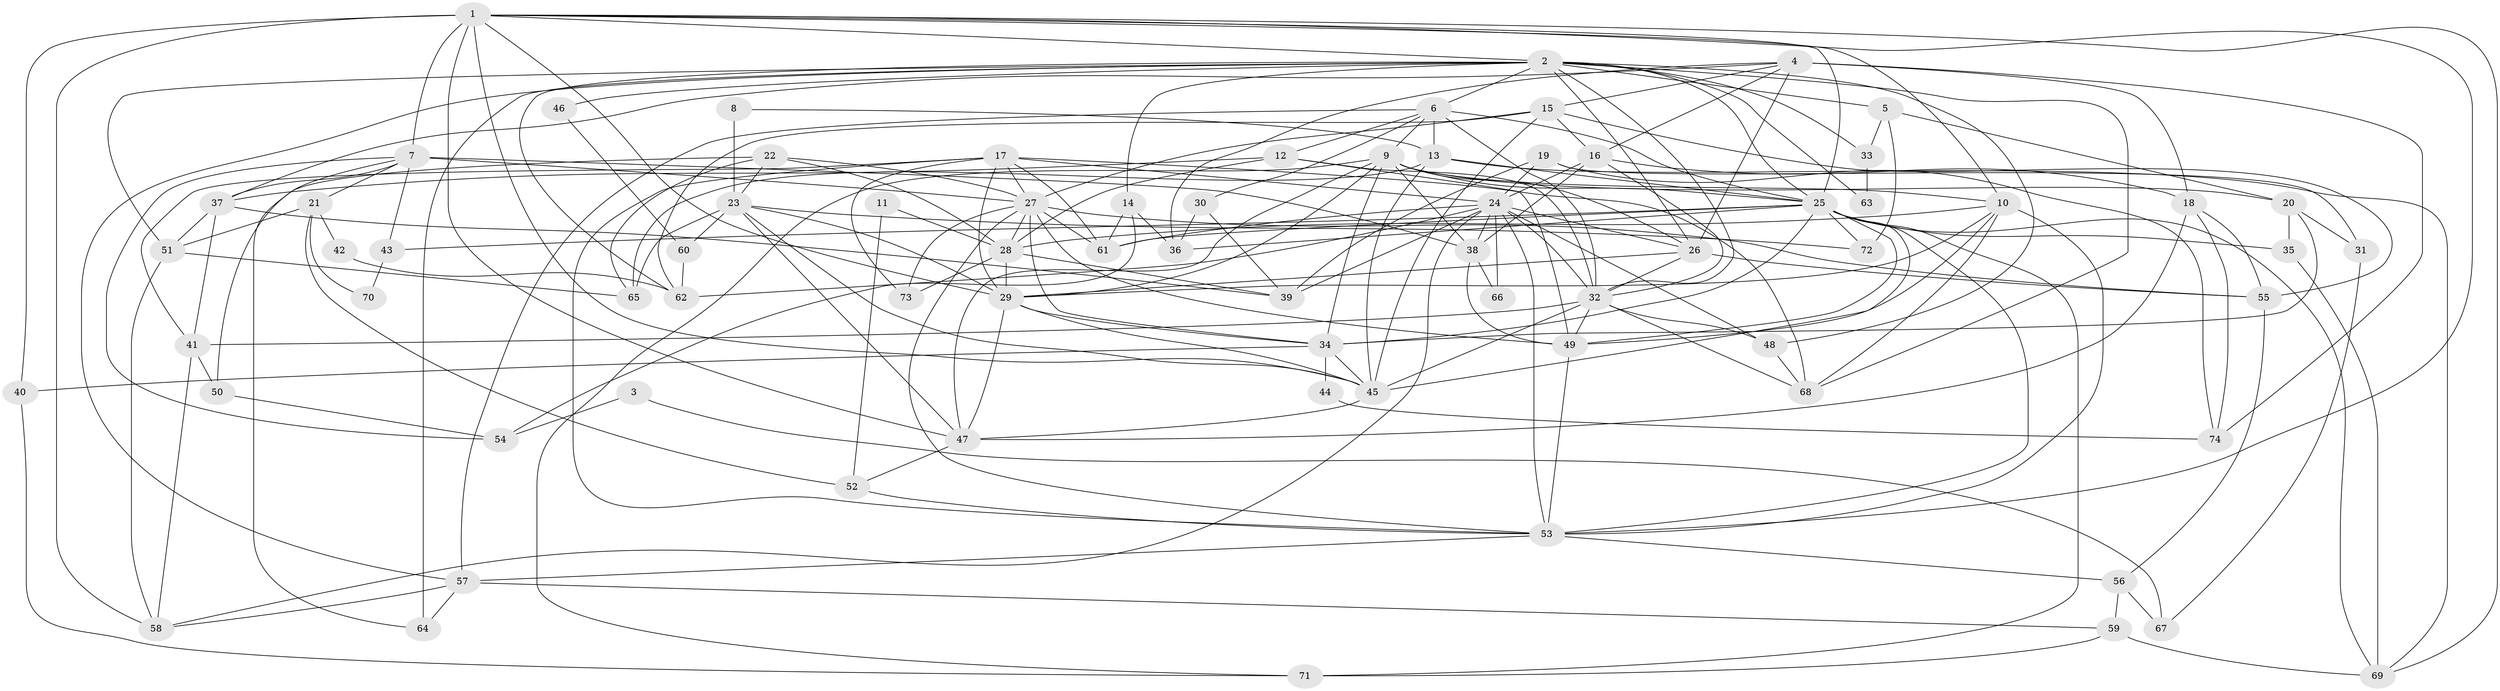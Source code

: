 // original degree distribution, {3: 0.29931972789115646, 4: 0.23809523809523808, 2: 0.11564625850340136, 5: 0.2108843537414966, 8: 0.006802721088435374, 6: 0.10884353741496598, 7: 0.013605442176870748, 9: 0.006802721088435374}
// Generated by graph-tools (version 1.1) at 2025/36/03/09/25 02:36:25]
// undirected, 74 vertices, 204 edges
graph export_dot {
graph [start="1"]
  node [color=gray90,style=filled];
  1;
  2;
  3;
  4;
  5;
  6;
  7;
  8;
  9;
  10;
  11;
  12;
  13;
  14;
  15;
  16;
  17;
  18;
  19;
  20;
  21;
  22;
  23;
  24;
  25;
  26;
  27;
  28;
  29;
  30;
  31;
  32;
  33;
  34;
  35;
  36;
  37;
  38;
  39;
  40;
  41;
  42;
  43;
  44;
  45;
  46;
  47;
  48;
  49;
  50;
  51;
  52;
  53;
  54;
  55;
  56;
  57;
  58;
  59;
  60;
  61;
  62;
  63;
  64;
  65;
  66;
  67;
  68;
  69;
  70;
  71;
  72;
  73;
  74;
  1 -- 2 [weight=1.0];
  1 -- 7 [weight=1.0];
  1 -- 10 [weight=1.0];
  1 -- 25 [weight=1.0];
  1 -- 29 [weight=1.0];
  1 -- 40 [weight=1.0];
  1 -- 45 [weight=1.0];
  1 -- 47 [weight=2.0];
  1 -- 53 [weight=1.0];
  1 -- 58 [weight=2.0];
  1 -- 69 [weight=1.0];
  2 -- 5 [weight=1.0];
  2 -- 6 [weight=1.0];
  2 -- 14 [weight=1.0];
  2 -- 25 [weight=1.0];
  2 -- 26 [weight=2.0];
  2 -- 32 [weight=1.0];
  2 -- 33 [weight=1.0];
  2 -- 46 [weight=1.0];
  2 -- 48 [weight=1.0];
  2 -- 51 [weight=2.0];
  2 -- 57 [weight=1.0];
  2 -- 62 [weight=1.0];
  2 -- 63 [weight=1.0];
  2 -- 64 [weight=1.0];
  2 -- 68 [weight=1.0];
  3 -- 54 [weight=1.0];
  3 -- 67 [weight=1.0];
  4 -- 15 [weight=1.0];
  4 -- 16 [weight=1.0];
  4 -- 18 [weight=4.0];
  4 -- 26 [weight=2.0];
  4 -- 36 [weight=1.0];
  4 -- 37 [weight=2.0];
  4 -- 74 [weight=1.0];
  5 -- 20 [weight=1.0];
  5 -- 33 [weight=1.0];
  5 -- 72 [weight=1.0];
  6 -- 9 [weight=1.0];
  6 -- 12 [weight=1.0];
  6 -- 13 [weight=1.0];
  6 -- 25 [weight=2.0];
  6 -- 30 [weight=1.0];
  6 -- 32 [weight=1.0];
  6 -- 57 [weight=1.0];
  7 -- 21 [weight=1.0];
  7 -- 27 [weight=1.0];
  7 -- 37 [weight=1.0];
  7 -- 38 [weight=1.0];
  7 -- 43 [weight=1.0];
  7 -- 54 [weight=1.0];
  7 -- 64 [weight=1.0];
  8 -- 13 [weight=1.0];
  8 -- 23 [weight=2.0];
  9 -- 10 [weight=1.0];
  9 -- 20 [weight=1.0];
  9 -- 25 [weight=1.0];
  9 -- 26 [weight=1.0];
  9 -- 29 [weight=1.0];
  9 -- 34 [weight=1.0];
  9 -- 38 [weight=1.0];
  9 -- 47 [weight=1.0];
  9 -- 71 [weight=1.0];
  10 -- 28 [weight=2.0];
  10 -- 29 [weight=1.0];
  10 -- 49 [weight=1.0];
  10 -- 53 [weight=1.0];
  10 -- 68 [weight=1.0];
  11 -- 28 [weight=1.0];
  11 -- 52 [weight=1.0];
  12 -- 28 [weight=2.0];
  12 -- 32 [weight=1.0];
  12 -- 37 [weight=1.0];
  12 -- 49 [weight=1.0];
  13 -- 25 [weight=1.0];
  13 -- 45 [weight=1.0];
  13 -- 65 [weight=1.0];
  13 -- 69 [weight=1.0];
  14 -- 36 [weight=1.0];
  14 -- 54 [weight=1.0];
  14 -- 61 [weight=1.0];
  15 -- 16 [weight=1.0];
  15 -- 27 [weight=1.0];
  15 -- 45 [weight=1.0];
  15 -- 55 [weight=1.0];
  15 -- 62 [weight=1.0];
  16 -- 18 [weight=1.0];
  16 -- 24 [weight=2.0];
  16 -- 32 [weight=2.0];
  16 -- 38 [weight=1.0];
  17 -- 24 [weight=1.0];
  17 -- 27 [weight=1.0];
  17 -- 29 [weight=1.0];
  17 -- 41 [weight=1.0];
  17 -- 53 [weight=1.0];
  17 -- 61 [weight=1.0];
  17 -- 68 [weight=1.0];
  17 -- 73 [weight=1.0];
  18 -- 47 [weight=1.0];
  18 -- 55 [weight=1.0];
  18 -- 74 [weight=1.0];
  19 -- 24 [weight=1.0];
  19 -- 31 [weight=1.0];
  19 -- 39 [weight=1.0];
  19 -- 74 [weight=1.0];
  20 -- 31 [weight=1.0];
  20 -- 34 [weight=1.0];
  20 -- 35 [weight=1.0];
  21 -- 42 [weight=1.0];
  21 -- 51 [weight=1.0];
  21 -- 52 [weight=1.0];
  21 -- 70 [weight=1.0];
  22 -- 23 [weight=1.0];
  22 -- 27 [weight=1.0];
  22 -- 28 [weight=1.0];
  22 -- 50 [weight=1.0];
  22 -- 65 [weight=1.0];
  23 -- 29 [weight=2.0];
  23 -- 45 [weight=1.0];
  23 -- 47 [weight=1.0];
  23 -- 60 [weight=1.0];
  23 -- 65 [weight=1.0];
  23 -- 72 [weight=1.0];
  24 -- 26 [weight=1.0];
  24 -- 32 [weight=1.0];
  24 -- 38 [weight=1.0];
  24 -- 39 [weight=1.0];
  24 -- 48 [weight=1.0];
  24 -- 53 [weight=1.0];
  24 -- 58 [weight=1.0];
  24 -- 61 [weight=1.0];
  24 -- 62 [weight=1.0];
  24 -- 66 [weight=1.0];
  25 -- 34 [weight=1.0];
  25 -- 35 [weight=1.0];
  25 -- 36 [weight=1.0];
  25 -- 43 [weight=1.0];
  25 -- 45 [weight=1.0];
  25 -- 49 [weight=1.0];
  25 -- 53 [weight=1.0];
  25 -- 61 [weight=1.0];
  25 -- 69 [weight=1.0];
  25 -- 71 [weight=1.0];
  25 -- 72 [weight=2.0];
  26 -- 29 [weight=1.0];
  26 -- 32 [weight=1.0];
  26 -- 55 [weight=1.0];
  27 -- 28 [weight=1.0];
  27 -- 34 [weight=1.0];
  27 -- 49 [weight=1.0];
  27 -- 53 [weight=1.0];
  27 -- 55 [weight=1.0];
  27 -- 61 [weight=1.0];
  27 -- 73 [weight=1.0];
  28 -- 29 [weight=1.0];
  28 -- 39 [weight=1.0];
  28 -- 73 [weight=1.0];
  29 -- 34 [weight=1.0];
  29 -- 45 [weight=1.0];
  29 -- 47 [weight=1.0];
  30 -- 36 [weight=1.0];
  30 -- 39 [weight=1.0];
  31 -- 67 [weight=1.0];
  32 -- 41 [weight=1.0];
  32 -- 45 [weight=3.0];
  32 -- 48 [weight=1.0];
  32 -- 49 [weight=1.0];
  32 -- 68 [weight=1.0];
  33 -- 63 [weight=1.0];
  34 -- 40 [weight=1.0];
  34 -- 44 [weight=1.0];
  34 -- 45 [weight=1.0];
  35 -- 69 [weight=1.0];
  37 -- 39 [weight=1.0];
  37 -- 41 [weight=1.0];
  37 -- 51 [weight=1.0];
  38 -- 49 [weight=1.0];
  38 -- 66 [weight=1.0];
  40 -- 71 [weight=1.0];
  41 -- 50 [weight=1.0];
  41 -- 58 [weight=1.0];
  42 -- 62 [weight=1.0];
  43 -- 70 [weight=1.0];
  44 -- 74 [weight=1.0];
  45 -- 47 [weight=1.0];
  46 -- 60 [weight=1.0];
  47 -- 52 [weight=1.0];
  48 -- 68 [weight=1.0];
  49 -- 53 [weight=1.0];
  50 -- 54 [weight=1.0];
  51 -- 58 [weight=1.0];
  51 -- 65 [weight=1.0];
  52 -- 53 [weight=1.0];
  53 -- 56 [weight=1.0];
  53 -- 57 [weight=1.0];
  55 -- 56 [weight=1.0];
  56 -- 59 [weight=1.0];
  56 -- 67 [weight=1.0];
  57 -- 58 [weight=1.0];
  57 -- 59 [weight=1.0];
  57 -- 64 [weight=1.0];
  59 -- 69 [weight=1.0];
  59 -- 71 [weight=1.0];
  60 -- 62 [weight=1.0];
}
